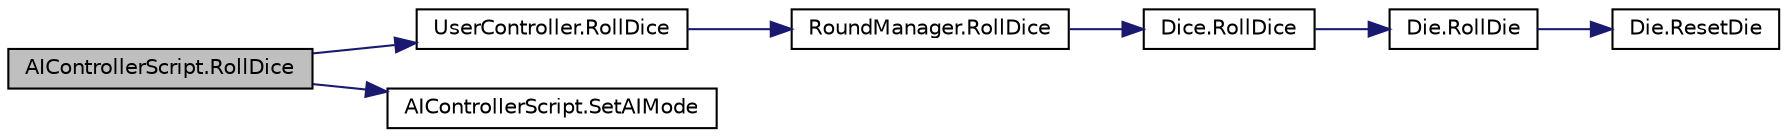 digraph "AIControllerScript.RollDice"
{
 // LATEX_PDF_SIZE
  edge [fontname="Helvetica",fontsize="10",labelfontname="Helvetica",labelfontsize="10"];
  node [fontname="Helvetica",fontsize="10",shape=record];
  rankdir="LR";
  Node1 [label="AIControllerScript.RollDice",height=0.2,width=0.4,color="black", fillcolor="grey75", style="filled", fontcolor="black",tooltip="have AI to roll"];
  Node1 -> Node2 [color="midnightblue",fontsize="10",style="solid",fontname="Helvetica"];
  Node2 [label="UserController.RollDice",height=0.2,width=0.4,color="black", fillcolor="white", style="filled",URL="$class_user_controller.html#aee97f82bdda647a5e3761666a3d46552",tooltip=" "];
  Node2 -> Node3 [color="midnightblue",fontsize="10",style="solid",fontname="Helvetica"];
  Node3 [label="RoundManager.RollDice",height=0.2,width=0.4,color="black", fillcolor="white", style="filled",URL="$class_round_manager.html#ab795c17242b95ab2cef508da5daa2593",tooltip="Rolls dice, will not roll if the player has rolled aready. Pass true to forcfully roll it"];
  Node3 -> Node4 [color="midnightblue",fontsize="10",style="solid",fontname="Helvetica"];
  Node4 [label="Dice.RollDice",height=0.2,width=0.4,color="black", fillcolor="white", style="filled",URL="$class_dice.html#a333ed52f536c0e7748fafe9422b179b5",tooltip=" "];
  Node4 -> Node5 [color="midnightblue",fontsize="10",style="solid",fontname="Helvetica"];
  Node5 [label="Die.RollDie",height=0.2,width=0.4,color="black", fillcolor="white", style="filled",URL="$class_die.html#a4995ecb1a88aa7f1043ae71ba8aa3ef5",tooltip=" "];
  Node5 -> Node6 [color="midnightblue",fontsize="10",style="solid",fontname="Helvetica"];
  Node6 [label="Die.ResetDie",height=0.2,width=0.4,color="black", fillcolor="white", style="filled",URL="$class_die.html#abc11c3d2bf0c0fba1555093eb5a8469e",tooltip=" "];
  Node1 -> Node7 [color="midnightblue",fontsize="10",style="solid",fontname="Helvetica"];
  Node7 [label="AIControllerScript.SetAIMode",height=0.2,width=0.4,color="black", fillcolor="white", style="filled",URL="$class_a_i_controller_script.html#aaee909cd0f0ffdedd8d8425607d7ccb5",tooltip="to set the AI's mode"];
}
